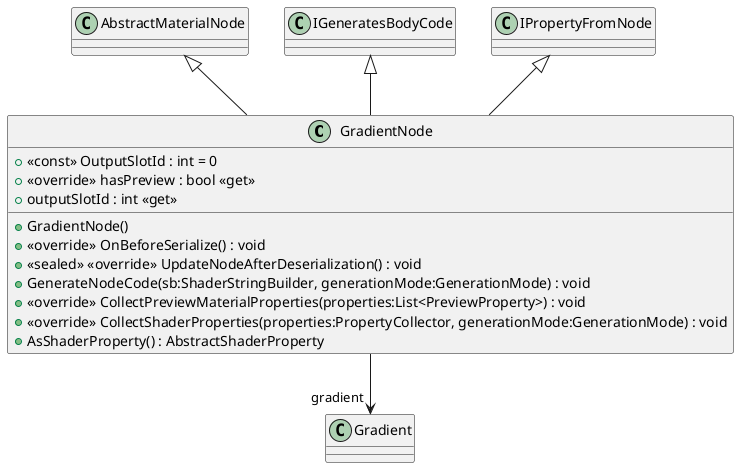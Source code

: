 @startuml
class GradientNode {
    + <<const>> OutputSlotId : int = 0
    + GradientNode()
    + <<override>> OnBeforeSerialize() : void
    + <<override>> hasPreview : bool <<get>>
    + <<sealed>> <<override>> UpdateNodeAfterDeserialization() : void
    + GenerateNodeCode(sb:ShaderStringBuilder, generationMode:GenerationMode) : void
    + <<override>> CollectPreviewMaterialProperties(properties:List<PreviewProperty>) : void
    + <<override>> CollectShaderProperties(properties:PropertyCollector, generationMode:GenerationMode) : void
    + AsShaderProperty() : AbstractShaderProperty
    + outputSlotId : int <<get>>
}
AbstractMaterialNode <|-- GradientNode
IGeneratesBodyCode <|-- GradientNode
IPropertyFromNode <|-- GradientNode
GradientNode --> "gradient" Gradient
@enduml
